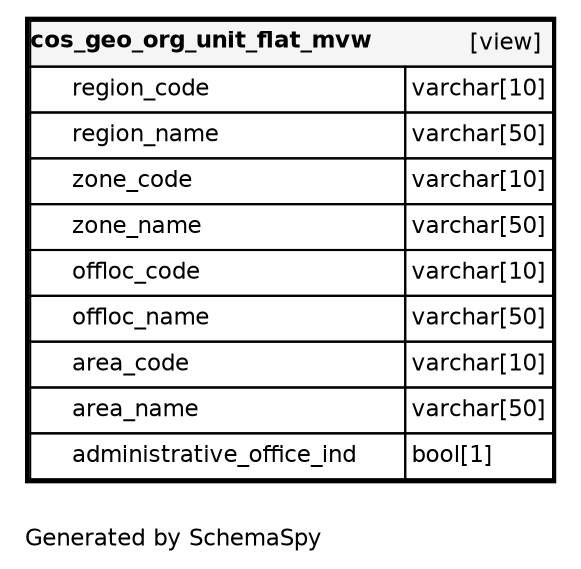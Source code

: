 digraph "oneDegreeRelationshipsDiagram" {
  graph [    rankdir="RL"    bgcolor="#ffffff"    label="\nGenerated by SchemaSpy"    labeljust="l"    nodesep="0.18"    ranksep="0.46"    fontname="Helvetica"    fontsize="11"    ration="compress"  ];  node [    fontname="Helvetica"    fontsize="11"    shape="plaintext"  ];  edge [    arrowsize="0.8"  ];
  "cos_geo_org_unit_flat_mvw" [
   label=<
    <TABLE BORDER="2" CELLBORDER="1" CELLSPACING="0" BGCOLOR="#ffffff">
      <TR><TD COLSPAN="4"  BGCOLOR="#f5f5f5"><TABLE BORDER="0" CELLSPACING="0"><TR><TD ALIGN="LEFT" FIXEDSIZE="TRUE" WIDTH="159" HEIGHT="16"><B>cos_geo_org_unit_flat_mvw</B></TD><TD ALIGN="RIGHT">[view]</TD></TR></TABLE></TD></TR>
      <TR><TD PORT="region_code" COLSPAN="2" ALIGN="LEFT"><TABLE BORDER="0" CELLSPACING="0" ALIGN="LEFT"><TR ALIGN="LEFT"><TD ALIGN="LEFT" FIXEDSIZE="TRUE" WIDTH="15" HEIGHT="16"></TD><TD ALIGN="LEFT" FIXEDSIZE="TRUE" WIDTH="159" HEIGHT="16">region_code</TD></TR></TABLE></TD><TD PORT="region_code.type" ALIGN="LEFT">varchar[10]</TD></TR>
      <TR><TD PORT="region_name" COLSPAN="2" ALIGN="LEFT"><TABLE BORDER="0" CELLSPACING="0" ALIGN="LEFT"><TR ALIGN="LEFT"><TD ALIGN="LEFT" FIXEDSIZE="TRUE" WIDTH="15" HEIGHT="16"></TD><TD ALIGN="LEFT" FIXEDSIZE="TRUE" WIDTH="159" HEIGHT="16">region_name</TD></TR></TABLE></TD><TD PORT="region_name.type" ALIGN="LEFT">varchar[50]</TD></TR>
      <TR><TD PORT="zone_code" COLSPAN="2" ALIGN="LEFT"><TABLE BORDER="0" CELLSPACING="0" ALIGN="LEFT"><TR ALIGN="LEFT"><TD ALIGN="LEFT" FIXEDSIZE="TRUE" WIDTH="15" HEIGHT="16"></TD><TD ALIGN="LEFT" FIXEDSIZE="TRUE" WIDTH="159" HEIGHT="16">zone_code</TD></TR></TABLE></TD><TD PORT="zone_code.type" ALIGN="LEFT">varchar[10]</TD></TR>
      <TR><TD PORT="zone_name" COLSPAN="2" ALIGN="LEFT"><TABLE BORDER="0" CELLSPACING="0" ALIGN="LEFT"><TR ALIGN="LEFT"><TD ALIGN="LEFT" FIXEDSIZE="TRUE" WIDTH="15" HEIGHT="16"></TD><TD ALIGN="LEFT" FIXEDSIZE="TRUE" WIDTH="159" HEIGHT="16">zone_name</TD></TR></TABLE></TD><TD PORT="zone_name.type" ALIGN="LEFT">varchar[50]</TD></TR>
      <TR><TD PORT="offloc_code" COLSPAN="2" ALIGN="LEFT"><TABLE BORDER="0" CELLSPACING="0" ALIGN="LEFT"><TR ALIGN="LEFT"><TD ALIGN="LEFT" FIXEDSIZE="TRUE" WIDTH="15" HEIGHT="16"></TD><TD ALIGN="LEFT" FIXEDSIZE="TRUE" WIDTH="159" HEIGHT="16">offloc_code</TD></TR></TABLE></TD><TD PORT="offloc_code.type" ALIGN="LEFT">varchar[10]</TD></TR>
      <TR><TD PORT="offloc_name" COLSPAN="2" ALIGN="LEFT"><TABLE BORDER="0" CELLSPACING="0" ALIGN="LEFT"><TR ALIGN="LEFT"><TD ALIGN="LEFT" FIXEDSIZE="TRUE" WIDTH="15" HEIGHT="16"></TD><TD ALIGN="LEFT" FIXEDSIZE="TRUE" WIDTH="159" HEIGHT="16">offloc_name</TD></TR></TABLE></TD><TD PORT="offloc_name.type" ALIGN="LEFT">varchar[50]</TD></TR>
      <TR><TD PORT="area_code" COLSPAN="2" ALIGN="LEFT"><TABLE BORDER="0" CELLSPACING="0" ALIGN="LEFT"><TR ALIGN="LEFT"><TD ALIGN="LEFT" FIXEDSIZE="TRUE" WIDTH="15" HEIGHT="16"></TD><TD ALIGN="LEFT" FIXEDSIZE="TRUE" WIDTH="159" HEIGHT="16">area_code</TD></TR></TABLE></TD><TD PORT="area_code.type" ALIGN="LEFT">varchar[10]</TD></TR>
      <TR><TD PORT="area_name" COLSPAN="2" ALIGN="LEFT"><TABLE BORDER="0" CELLSPACING="0" ALIGN="LEFT"><TR ALIGN="LEFT"><TD ALIGN="LEFT" FIXEDSIZE="TRUE" WIDTH="15" HEIGHT="16"></TD><TD ALIGN="LEFT" FIXEDSIZE="TRUE" WIDTH="159" HEIGHT="16">area_name</TD></TR></TABLE></TD><TD PORT="area_name.type" ALIGN="LEFT">varchar[50]</TD></TR>
      <TR><TD PORT="administrative_office_ind" COLSPAN="2" ALIGN="LEFT"><TABLE BORDER="0" CELLSPACING="0" ALIGN="LEFT"><TR ALIGN="LEFT"><TD ALIGN="LEFT" FIXEDSIZE="TRUE" WIDTH="15" HEIGHT="16"></TD><TD ALIGN="LEFT" FIXEDSIZE="TRUE" WIDTH="159" HEIGHT="16">administrative_office_ind</TD></TR></TABLE></TD><TD PORT="administrative_office_ind.type" ALIGN="LEFT">bool[1]</TD></TR>
    </TABLE>>
    URL="cos_geo_org_unit_flat_mvw.html"
    target="_top"
    tooltip="cos_geo_org_unit_flat_mvw"
  ];
}
